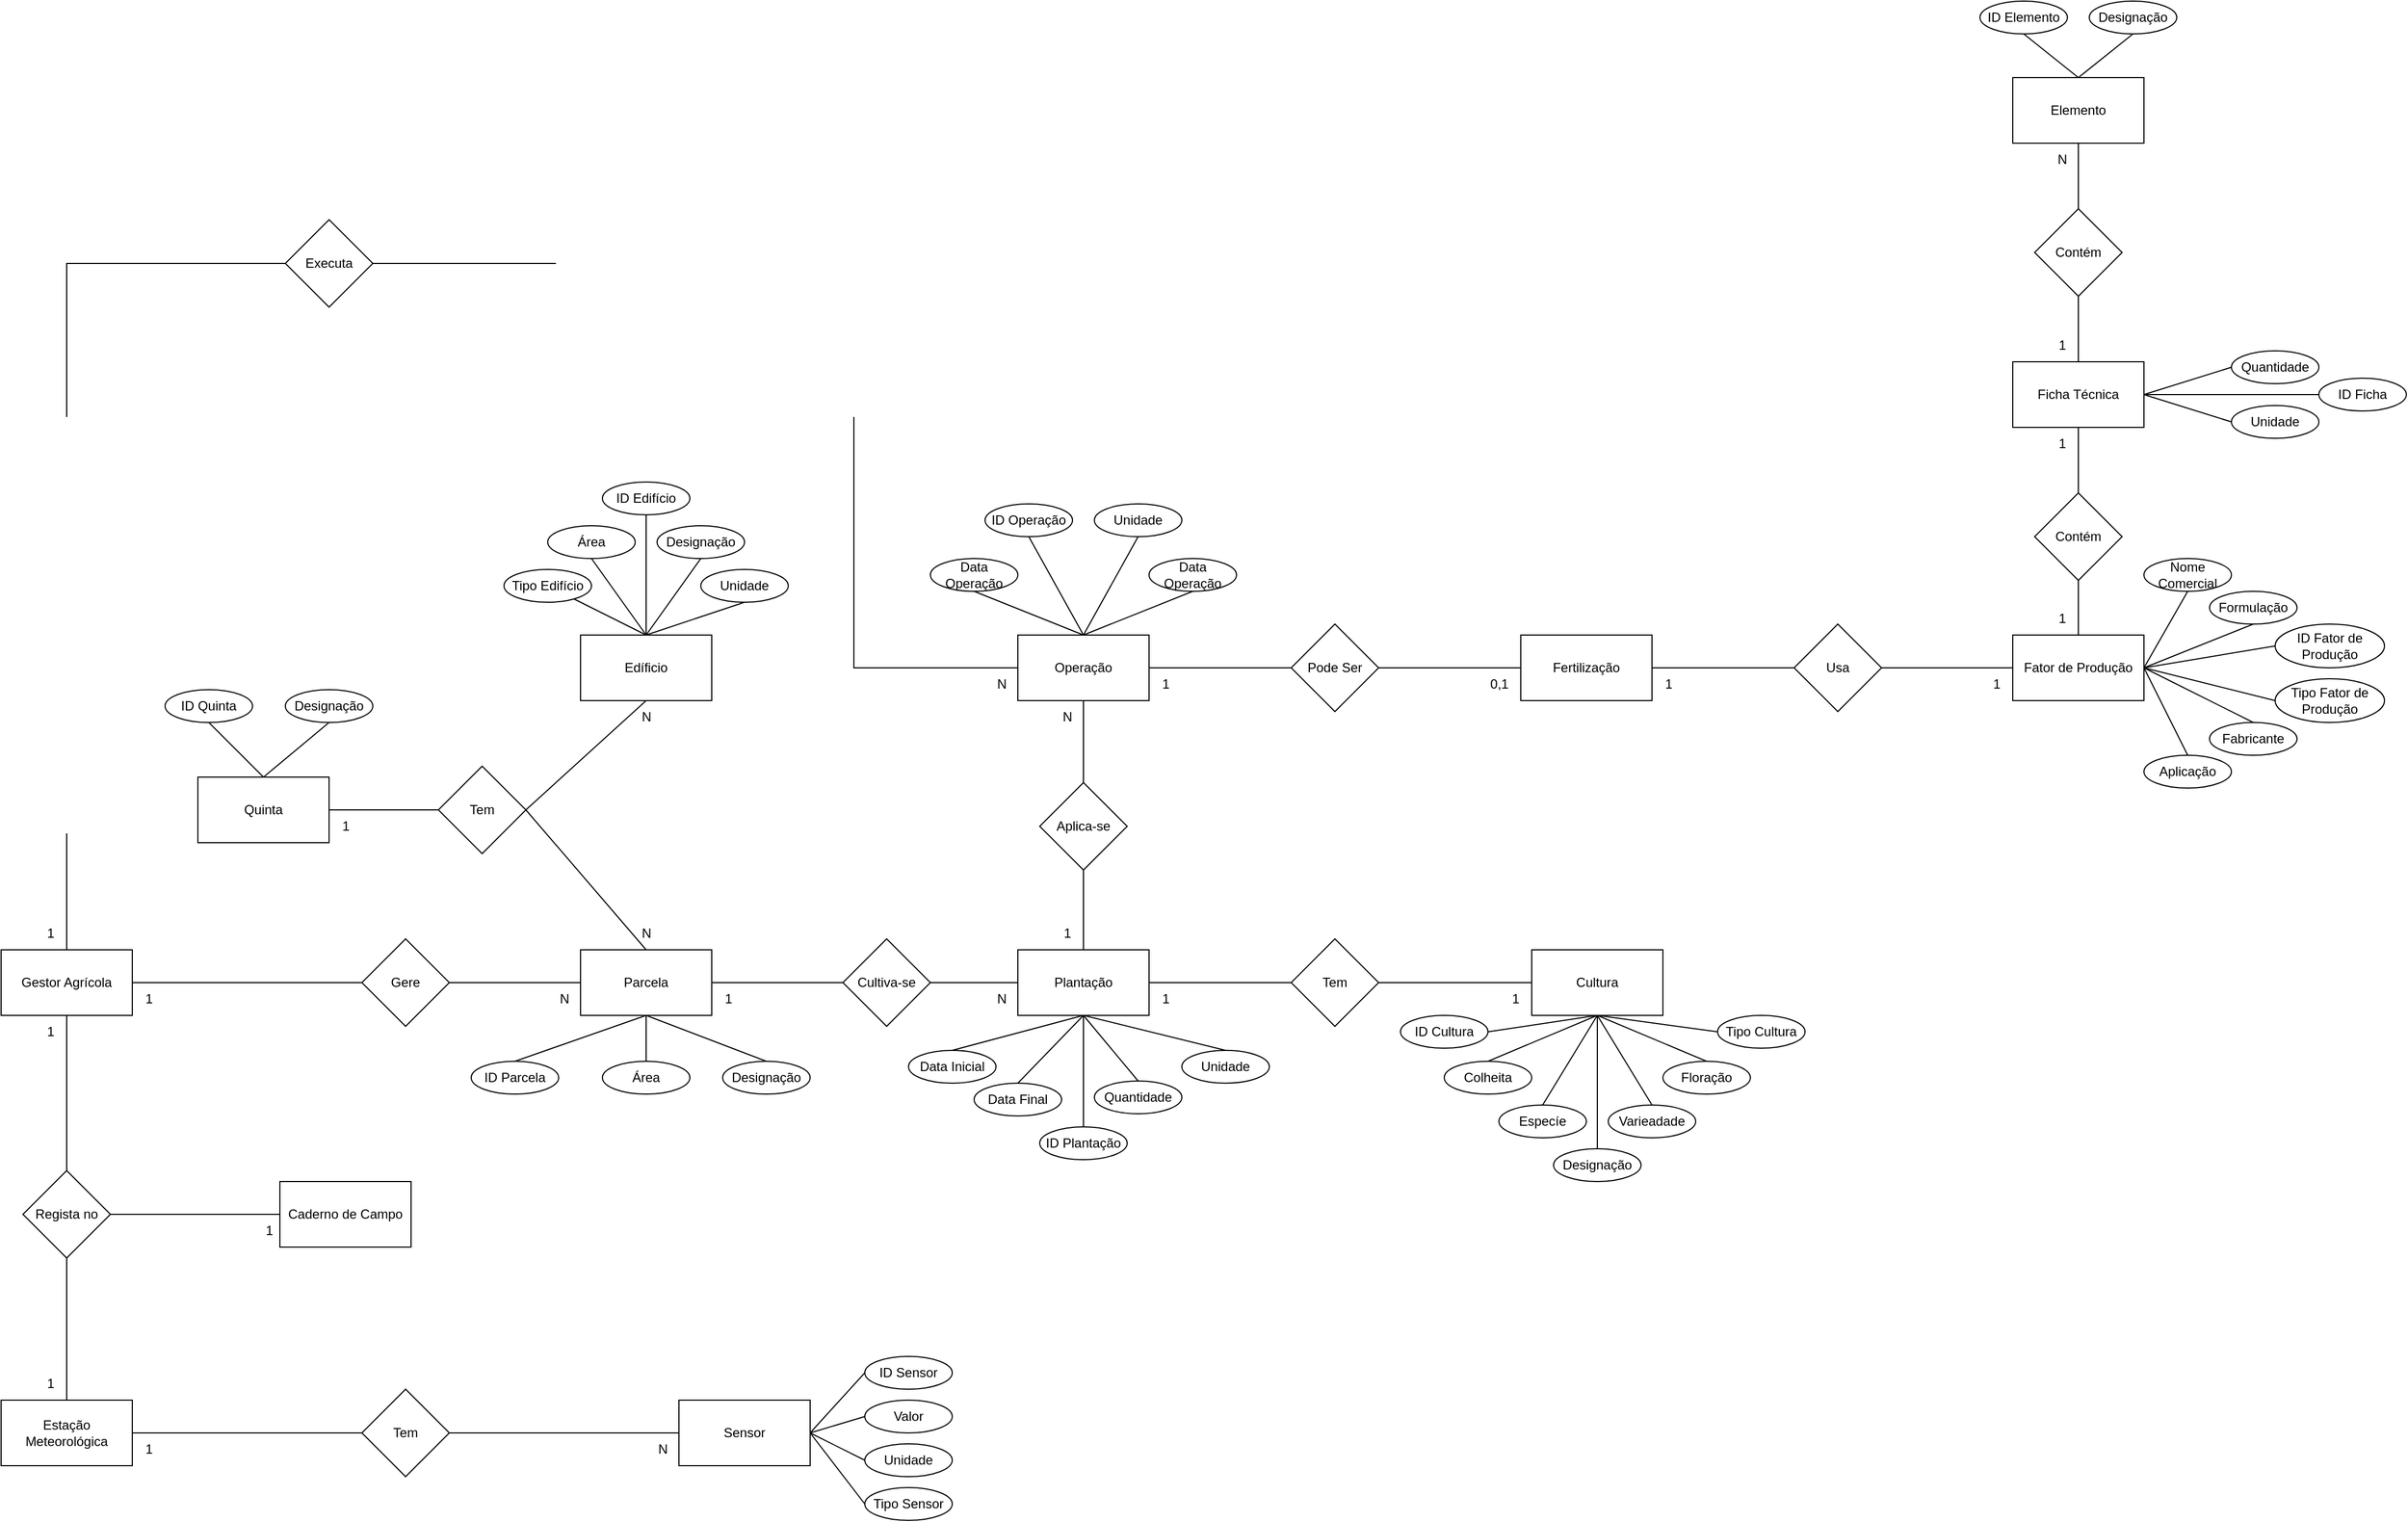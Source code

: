 <mxfile version="22.0.3" type="device">
  <diagram id="C5RBs43oDa-KdzZeNtuy" name="Page-1">
    <mxGraphModel dx="1769" dy="2005" grid="1" gridSize="10" guides="1" tooltips="1" connect="1" arrows="1" fold="1" page="1" pageScale="1" pageWidth="827" pageHeight="1169" math="0" shadow="0">
      <root>
        <mxCell id="WIyWlLk6GJQsqaUBKTNV-0" />
        <mxCell id="WIyWlLk6GJQsqaUBKTNV-1" parent="WIyWlLk6GJQsqaUBKTNV-0" />
        <mxCell id="etLwFJgJZtQVE6GD_fiM-0" value="Gestor Agrícola" style="rounded=0;whiteSpace=wrap;html=1;" vertex="1" parent="WIyWlLk6GJQsqaUBKTNV-1">
          <mxGeometry x="100" y="308" width="120" height="60" as="geometry" />
        </mxCell>
        <mxCell id="etLwFJgJZtQVE6GD_fiM-2" value="Edíficio" style="rounded=0;whiteSpace=wrap;html=1;" vertex="1" parent="WIyWlLk6GJQsqaUBKTNV-1">
          <mxGeometry x="630" y="20" width="120" height="60" as="geometry" />
        </mxCell>
        <mxCell id="etLwFJgJZtQVE6GD_fiM-3" value="Parcela" style="rounded=0;whiteSpace=wrap;html=1;" vertex="1" parent="WIyWlLk6GJQsqaUBKTNV-1">
          <mxGeometry x="630" y="308" width="120" height="60" as="geometry" />
        </mxCell>
        <mxCell id="etLwFJgJZtQVE6GD_fiM-6" value="" style="endArrow=none;html=1;rounded=0;entryX=0;entryY=0.5;entryDx=0;entryDy=0;exitX=1;exitY=0.5;exitDx=0;exitDy=0;" edge="1" parent="WIyWlLk6GJQsqaUBKTNV-1" source="etLwFJgJZtQVE6GD_fiM-0" target="etLwFJgJZtQVE6GD_fiM-11">
          <mxGeometry width="50" height="50" relative="1" as="geometry">
            <mxPoint x="280" y="390" as="sourcePoint" />
            <mxPoint x="480" y="300" as="targetPoint" />
          </mxGeometry>
        </mxCell>
        <mxCell id="etLwFJgJZtQVE6GD_fiM-11" value="Gere" style="rhombus;whiteSpace=wrap;html=1;" vertex="1" parent="WIyWlLk6GJQsqaUBKTNV-1">
          <mxGeometry x="430" y="298" width="80" height="80" as="geometry" />
        </mxCell>
        <mxCell id="etLwFJgJZtQVE6GD_fiM-12" value="" style="endArrow=none;html=1;rounded=0;exitX=1;exitY=0.5;exitDx=0;exitDy=0;entryX=0;entryY=0.5;entryDx=0;entryDy=0;" edge="1" parent="WIyWlLk6GJQsqaUBKTNV-1" source="etLwFJgJZtQVE6GD_fiM-11" target="etLwFJgJZtQVE6GD_fiM-3">
          <mxGeometry width="50" height="50" relative="1" as="geometry">
            <mxPoint x="430" y="350" as="sourcePoint" />
            <mxPoint x="430" y="460" as="targetPoint" />
          </mxGeometry>
        </mxCell>
        <mxCell id="etLwFJgJZtQVE6GD_fiM-16" value="Quinta" style="whiteSpace=wrap;html=1;" vertex="1" parent="WIyWlLk6GJQsqaUBKTNV-1">
          <mxGeometry x="280" y="150" width="120" height="60" as="geometry" />
        </mxCell>
        <mxCell id="etLwFJgJZtQVE6GD_fiM-17" value="Tem" style="rhombus;whiteSpace=wrap;html=1;" vertex="1" parent="WIyWlLk6GJQsqaUBKTNV-1">
          <mxGeometry x="500" y="140" width="80" height="80" as="geometry" />
        </mxCell>
        <mxCell id="etLwFJgJZtQVE6GD_fiM-20" value="" style="endArrow=none;html=1;rounded=0;exitX=1;exitY=0.5;exitDx=0;exitDy=0;entryX=0;entryY=0.5;entryDx=0;entryDy=0;" edge="1" parent="WIyWlLk6GJQsqaUBKTNV-1" source="etLwFJgJZtQVE6GD_fiM-16" target="etLwFJgJZtQVE6GD_fiM-17">
          <mxGeometry width="50" height="50" relative="1" as="geometry">
            <mxPoint x="390" y="290" as="sourcePoint" />
            <mxPoint x="440" y="240" as="targetPoint" />
          </mxGeometry>
        </mxCell>
        <mxCell id="etLwFJgJZtQVE6GD_fiM-21" value="" style="endArrow=none;html=1;rounded=0;entryX=0.5;entryY=1;entryDx=0;entryDy=0;exitX=1;exitY=0.5;exitDx=0;exitDy=0;" edge="1" parent="WIyWlLk6GJQsqaUBKTNV-1" source="etLwFJgJZtQVE6GD_fiM-17" target="etLwFJgJZtQVE6GD_fiM-2">
          <mxGeometry width="50" height="50" relative="1" as="geometry">
            <mxPoint x="500" y="170" as="sourcePoint" />
            <mxPoint x="440" y="240" as="targetPoint" />
          </mxGeometry>
        </mxCell>
        <mxCell id="etLwFJgJZtQVE6GD_fiM-22" value="" style="endArrow=none;html=1;rounded=0;exitX=0.5;exitY=0;exitDx=0;exitDy=0;entryX=1;entryY=0.5;entryDx=0;entryDy=0;" edge="1" parent="WIyWlLk6GJQsqaUBKTNV-1" source="etLwFJgJZtQVE6GD_fiM-3" target="etLwFJgJZtQVE6GD_fiM-17">
          <mxGeometry width="50" height="50" relative="1" as="geometry">
            <mxPoint x="650" y="248" as="sourcePoint" />
            <mxPoint x="440" y="240" as="targetPoint" />
          </mxGeometry>
        </mxCell>
        <mxCell id="etLwFJgJZtQVE6GD_fiM-23" value="1" style="text;html=1;align=center;verticalAlign=middle;resizable=0;points=[];autosize=1;strokeColor=none;fillColor=none;" vertex="1" parent="WIyWlLk6GJQsqaUBKTNV-1">
          <mxGeometry x="400" y="180" width="30" height="30" as="geometry" />
        </mxCell>
        <mxCell id="etLwFJgJZtQVE6GD_fiM-24" value="1" style="text;html=1;align=center;verticalAlign=middle;resizable=0;points=[];autosize=1;strokeColor=none;fillColor=none;" vertex="1" parent="WIyWlLk6GJQsqaUBKTNV-1">
          <mxGeometry x="220" y="338" width="30" height="30" as="geometry" />
        </mxCell>
        <mxCell id="etLwFJgJZtQVE6GD_fiM-25" value="N" style="text;html=1;align=center;verticalAlign=middle;resizable=0;points=[];autosize=1;strokeColor=none;fillColor=none;" vertex="1" parent="WIyWlLk6GJQsqaUBKTNV-1">
          <mxGeometry x="600" y="338" width="30" height="30" as="geometry" />
        </mxCell>
        <mxCell id="etLwFJgJZtQVE6GD_fiM-26" value="N" style="text;html=1;align=center;verticalAlign=middle;resizable=0;points=[];autosize=1;strokeColor=none;fillColor=none;" vertex="1" parent="WIyWlLk6GJQsqaUBKTNV-1">
          <mxGeometry x="675" y="80" width="30" height="30" as="geometry" />
        </mxCell>
        <mxCell id="etLwFJgJZtQVE6GD_fiM-27" value="N" style="text;html=1;align=center;verticalAlign=middle;resizable=0;points=[];autosize=1;strokeColor=none;fillColor=none;" vertex="1" parent="WIyWlLk6GJQsqaUBKTNV-1">
          <mxGeometry x="675" y="278" width="30" height="30" as="geometry" />
        </mxCell>
        <mxCell id="etLwFJgJZtQVE6GD_fiM-29" value="Tipo Edifício" style="ellipse;whiteSpace=wrap;html=1;" vertex="1" parent="WIyWlLk6GJQsqaUBKTNV-1">
          <mxGeometry x="560" y="-40" width="80" height="30" as="geometry" />
        </mxCell>
        <mxCell id="etLwFJgJZtQVE6GD_fiM-30" value="Área" style="ellipse;whiteSpace=wrap;html=1;" vertex="1" parent="WIyWlLk6GJQsqaUBKTNV-1">
          <mxGeometry x="600" y="-80" width="80" height="30" as="geometry" />
        </mxCell>
        <mxCell id="etLwFJgJZtQVE6GD_fiM-31" value="Unidade" style="ellipse;whiteSpace=wrap;html=1;" vertex="1" parent="WIyWlLk6GJQsqaUBKTNV-1">
          <mxGeometry x="740" y="-40" width="80" height="30" as="geometry" />
        </mxCell>
        <mxCell id="etLwFJgJZtQVE6GD_fiM-32" value="" style="endArrow=none;html=1;rounded=0;exitX=0.5;exitY=0;exitDx=0;exitDy=0;" edge="1" parent="WIyWlLk6GJQsqaUBKTNV-1" source="etLwFJgJZtQVE6GD_fiM-2" target="etLwFJgJZtQVE6GD_fiM-29">
          <mxGeometry width="50" height="50" relative="1" as="geometry">
            <mxPoint x="420" y="60" as="sourcePoint" />
            <mxPoint x="470" y="10" as="targetPoint" />
          </mxGeometry>
        </mxCell>
        <mxCell id="etLwFJgJZtQVE6GD_fiM-33" value="" style="endArrow=none;html=1;rounded=0;entryX=0.5;entryY=1;entryDx=0;entryDy=0;exitX=0.5;exitY=0;exitDx=0;exitDy=0;" edge="1" parent="WIyWlLk6GJQsqaUBKTNV-1" source="etLwFJgJZtQVE6GD_fiM-2" target="etLwFJgJZtQVE6GD_fiM-30">
          <mxGeometry width="50" height="50" relative="1" as="geometry">
            <mxPoint x="420" y="60" as="sourcePoint" />
            <mxPoint x="470" y="10" as="targetPoint" />
          </mxGeometry>
        </mxCell>
        <mxCell id="etLwFJgJZtQVE6GD_fiM-34" value="" style="endArrow=none;html=1;rounded=0;entryX=0.5;entryY=1;entryDx=0;entryDy=0;exitX=0.5;exitY=0;exitDx=0;exitDy=0;" edge="1" parent="WIyWlLk6GJQsqaUBKTNV-1" source="etLwFJgJZtQVE6GD_fiM-2" target="etLwFJgJZtQVE6GD_fiM-31">
          <mxGeometry width="50" height="50" relative="1" as="geometry">
            <mxPoint x="420" y="60" as="sourcePoint" />
            <mxPoint x="470" y="10" as="targetPoint" />
          </mxGeometry>
        </mxCell>
        <mxCell id="etLwFJgJZtQVE6GD_fiM-35" value="Área" style="ellipse;whiteSpace=wrap;html=1;" vertex="1" parent="WIyWlLk6GJQsqaUBKTNV-1">
          <mxGeometry x="650" y="410" width="80" height="30" as="geometry" />
        </mxCell>
        <mxCell id="etLwFJgJZtQVE6GD_fiM-37" value="" style="endArrow=none;html=1;rounded=0;entryX=0.5;entryY=0;entryDx=0;entryDy=0;exitX=0.5;exitY=1;exitDx=0;exitDy=0;" edge="1" parent="WIyWlLk6GJQsqaUBKTNV-1" target="etLwFJgJZtQVE6GD_fiM-35" source="etLwFJgJZtQVE6GD_fiM-3">
          <mxGeometry width="50" height="50" relative="1" as="geometry">
            <mxPoint x="485" y="560" as="sourcePoint" />
            <mxPoint x="425" y="650" as="targetPoint" />
          </mxGeometry>
        </mxCell>
        <mxCell id="etLwFJgJZtQVE6GD_fiM-39" value="Plantação" style="whiteSpace=wrap;html=1;" vertex="1" parent="WIyWlLk6GJQsqaUBKTNV-1">
          <mxGeometry x="1030" y="308" width="120" height="60" as="geometry" />
        </mxCell>
        <mxCell id="etLwFJgJZtQVE6GD_fiM-40" style="edgeStyle=orthogonalEdgeStyle;rounded=0;orthogonalLoop=1;jettySize=auto;html=1;exitX=0.5;exitY=1;exitDx=0;exitDy=0;" edge="1" parent="WIyWlLk6GJQsqaUBKTNV-1" source="etLwFJgJZtQVE6GD_fiM-35" target="etLwFJgJZtQVE6GD_fiM-35">
          <mxGeometry relative="1" as="geometry" />
        </mxCell>
        <mxCell id="etLwFJgJZtQVE6GD_fiM-42" value="ID Parcela" style="ellipse;whiteSpace=wrap;html=1;" vertex="1" parent="WIyWlLk6GJQsqaUBKTNV-1">
          <mxGeometry x="530" y="410" width="80" height="30" as="geometry" />
        </mxCell>
        <mxCell id="etLwFJgJZtQVE6GD_fiM-43" value="Designação" style="ellipse;whiteSpace=wrap;html=1;" vertex="1" parent="WIyWlLk6GJQsqaUBKTNV-1">
          <mxGeometry x="760" y="410" width="80" height="30" as="geometry" />
        </mxCell>
        <mxCell id="etLwFJgJZtQVE6GD_fiM-46" value="" style="endArrow=none;html=1;rounded=0;exitX=0.5;exitY=1;exitDx=0;exitDy=0;" edge="1" parent="WIyWlLk6GJQsqaUBKTNV-1" source="etLwFJgJZtQVE6GD_fiM-3">
          <mxGeometry width="50" height="50" relative="1" as="geometry">
            <mxPoint x="750" y="298" as="sourcePoint" />
            <mxPoint x="570" y="410" as="targetPoint" />
          </mxGeometry>
        </mxCell>
        <mxCell id="etLwFJgJZtQVE6GD_fiM-47" value="" style="endArrow=none;html=1;rounded=0;exitX=0.5;exitY=1;exitDx=0;exitDy=0;entryX=0.5;entryY=0;entryDx=0;entryDy=0;" edge="1" parent="WIyWlLk6GJQsqaUBKTNV-1" source="etLwFJgJZtQVE6GD_fiM-3" target="etLwFJgJZtQVE6GD_fiM-43">
          <mxGeometry width="50" height="50" relative="1" as="geometry">
            <mxPoint x="530" y="330" as="sourcePoint" />
            <mxPoint x="580" y="280" as="targetPoint" />
          </mxGeometry>
        </mxCell>
        <mxCell id="etLwFJgJZtQVE6GD_fiM-50" value="Cultiva-se" style="rhombus;whiteSpace=wrap;html=1;" vertex="1" parent="WIyWlLk6GJQsqaUBKTNV-1">
          <mxGeometry x="870" y="298" width="80" height="80" as="geometry" />
        </mxCell>
        <mxCell id="etLwFJgJZtQVE6GD_fiM-51" value="" style="endArrow=none;html=1;rounded=0;exitX=0;exitY=0.5;exitDx=0;exitDy=0;entryX=1;entryY=0.5;entryDx=0;entryDy=0;" edge="1" parent="WIyWlLk6GJQsqaUBKTNV-1" source="etLwFJgJZtQVE6GD_fiM-50" target="etLwFJgJZtQVE6GD_fiM-3">
          <mxGeometry width="50" height="50" relative="1" as="geometry">
            <mxPoint x="530" y="330" as="sourcePoint" />
            <mxPoint x="580" y="280" as="targetPoint" />
          </mxGeometry>
        </mxCell>
        <mxCell id="etLwFJgJZtQVE6GD_fiM-52" value="" style="endArrow=none;html=1;rounded=0;entryX=1;entryY=0.5;entryDx=0;entryDy=0;" edge="1" parent="WIyWlLk6GJQsqaUBKTNV-1" source="etLwFJgJZtQVE6GD_fiM-39" target="etLwFJgJZtQVE6GD_fiM-50">
          <mxGeometry width="50" height="50" relative="1" as="geometry">
            <mxPoint x="530" y="330" as="sourcePoint" />
            <mxPoint x="580" y="280" as="targetPoint" />
          </mxGeometry>
        </mxCell>
        <mxCell id="etLwFJgJZtQVE6GD_fiM-53" value="Designação" style="ellipse;whiteSpace=wrap;html=1;" vertex="1" parent="WIyWlLk6GJQsqaUBKTNV-1">
          <mxGeometry x="700" y="-80" width="80" height="30" as="geometry" />
        </mxCell>
        <mxCell id="etLwFJgJZtQVE6GD_fiM-55" value="" style="endArrow=none;html=1;rounded=0;entryX=0.5;entryY=1;entryDx=0;entryDy=0;exitX=0.5;exitY=0;exitDx=0;exitDy=0;" edge="1" parent="WIyWlLk6GJQsqaUBKTNV-1" source="etLwFJgJZtQVE6GD_fiM-2" target="etLwFJgJZtQVE6GD_fiM-53">
          <mxGeometry width="50" height="50" relative="1" as="geometry">
            <mxPoint x="520" y="240" as="sourcePoint" />
            <mxPoint x="570" y="190" as="targetPoint" />
          </mxGeometry>
        </mxCell>
        <mxCell id="etLwFJgJZtQVE6GD_fiM-56" value="Cultura" style="whiteSpace=wrap;html=1;" vertex="1" parent="WIyWlLk6GJQsqaUBKTNV-1">
          <mxGeometry x="1500" y="308" width="120" height="60" as="geometry" />
        </mxCell>
        <mxCell id="etLwFJgJZtQVE6GD_fiM-57" value="Tem" style="rhombus;whiteSpace=wrap;html=1;" vertex="1" parent="WIyWlLk6GJQsqaUBKTNV-1">
          <mxGeometry x="1280" y="298" width="80" height="80" as="geometry" />
        </mxCell>
        <mxCell id="etLwFJgJZtQVE6GD_fiM-58" value="" style="endArrow=none;html=1;rounded=0;entryX=1;entryY=0.5;entryDx=0;entryDy=0;" edge="1" parent="WIyWlLk6GJQsqaUBKTNV-1" source="etLwFJgJZtQVE6GD_fiM-57" target="etLwFJgJZtQVE6GD_fiM-39">
          <mxGeometry width="50" height="50" relative="1" as="geometry">
            <mxPoint x="530" y="730" as="sourcePoint" />
            <mxPoint x="580" y="680" as="targetPoint" />
          </mxGeometry>
        </mxCell>
        <mxCell id="etLwFJgJZtQVE6GD_fiM-59" value="" style="endArrow=none;html=1;rounded=0;exitX=1;exitY=0.5;exitDx=0;exitDy=0;entryX=0;entryY=0.5;entryDx=0;entryDy=0;" edge="1" parent="WIyWlLk6GJQsqaUBKTNV-1" source="etLwFJgJZtQVE6GD_fiM-57" target="etLwFJgJZtQVE6GD_fiM-56">
          <mxGeometry width="50" height="50" relative="1" as="geometry">
            <mxPoint x="1440" y="338" as="sourcePoint" />
            <mxPoint x="660" y="680" as="targetPoint" />
          </mxGeometry>
        </mxCell>
        <mxCell id="etLwFJgJZtQVE6GD_fiM-60" value="1" style="text;html=1;align=center;verticalAlign=middle;resizable=0;points=[];autosize=1;strokeColor=none;fillColor=none;" vertex="1" parent="WIyWlLk6GJQsqaUBKTNV-1">
          <mxGeometry x="750" y="338" width="30" height="30" as="geometry" />
        </mxCell>
        <mxCell id="etLwFJgJZtQVE6GD_fiM-61" value="N" style="text;html=1;align=center;verticalAlign=middle;resizable=0;points=[];autosize=1;strokeColor=none;fillColor=none;" vertex="1" parent="WIyWlLk6GJQsqaUBKTNV-1">
          <mxGeometry x="1000" y="338" width="30" height="30" as="geometry" />
        </mxCell>
        <mxCell id="etLwFJgJZtQVE6GD_fiM-63" value="1" style="text;html=1;align=center;verticalAlign=middle;resizable=0;points=[];autosize=1;strokeColor=none;fillColor=none;" vertex="1" parent="WIyWlLk6GJQsqaUBKTNV-1">
          <mxGeometry x="1470" y="338" width="30" height="30" as="geometry" />
        </mxCell>
        <mxCell id="etLwFJgJZtQVE6GD_fiM-65" value="1" style="text;html=1;align=center;verticalAlign=middle;resizable=0;points=[];autosize=1;strokeColor=none;fillColor=none;" vertex="1" parent="WIyWlLk6GJQsqaUBKTNV-1">
          <mxGeometry x="1150" y="338" width="30" height="30" as="geometry" />
        </mxCell>
        <mxCell id="etLwFJgJZtQVE6GD_fiM-67" value="ID Cultura" style="ellipse;whiteSpace=wrap;html=1;" vertex="1" parent="WIyWlLk6GJQsqaUBKTNV-1">
          <mxGeometry x="1380" y="368" width="80" height="30" as="geometry" />
        </mxCell>
        <mxCell id="etLwFJgJZtQVE6GD_fiM-68" value="Designação" style="ellipse;whiteSpace=wrap;html=1;" vertex="1" parent="WIyWlLk6GJQsqaUBKTNV-1">
          <mxGeometry x="1520" y="490" width="80" height="30" as="geometry" />
        </mxCell>
        <mxCell id="etLwFJgJZtQVE6GD_fiM-69" value="Tipo Cultura" style="ellipse;whiteSpace=wrap;html=1;" vertex="1" parent="WIyWlLk6GJQsqaUBKTNV-1">
          <mxGeometry x="1670" y="368" width="80" height="30" as="geometry" />
        </mxCell>
        <mxCell id="etLwFJgJZtQVE6GD_fiM-70" value="ID Edifício" style="ellipse;whiteSpace=wrap;html=1;" vertex="1" parent="WIyWlLk6GJQsqaUBKTNV-1">
          <mxGeometry x="650" y="-120" width="80" height="30" as="geometry" />
        </mxCell>
        <mxCell id="etLwFJgJZtQVE6GD_fiM-71" value="" style="endArrow=none;html=1;rounded=0;entryX=0.5;entryY=1;entryDx=0;entryDy=0;exitX=0.5;exitY=0;exitDx=0;exitDy=0;" edge="1" parent="WIyWlLk6GJQsqaUBKTNV-1" source="etLwFJgJZtQVE6GD_fiM-2" target="etLwFJgJZtQVE6GD_fiM-70">
          <mxGeometry width="50" height="50" relative="1" as="geometry">
            <mxPoint x="450" y="180" as="sourcePoint" />
            <mxPoint x="500" y="130" as="targetPoint" />
          </mxGeometry>
        </mxCell>
        <mxCell id="etLwFJgJZtQVE6GD_fiM-72" value="" style="endArrow=none;html=1;rounded=0;exitX=1;exitY=0.5;exitDx=0;exitDy=0;entryX=0.5;entryY=1;entryDx=0;entryDy=0;" edge="1" parent="WIyWlLk6GJQsqaUBKTNV-1" source="etLwFJgJZtQVE6GD_fiM-67" target="etLwFJgJZtQVE6GD_fiM-56">
          <mxGeometry width="50" height="50" relative="1" as="geometry">
            <mxPoint x="1480" y="338" as="sourcePoint" />
            <mxPoint x="1530" y="288" as="targetPoint" />
          </mxGeometry>
        </mxCell>
        <mxCell id="etLwFJgJZtQVE6GD_fiM-73" value="" style="endArrow=none;html=1;rounded=0;entryX=0.5;entryY=0;entryDx=0;entryDy=0;exitX=0.5;exitY=1;exitDx=0;exitDy=0;" edge="1" parent="WIyWlLk6GJQsqaUBKTNV-1" source="etLwFJgJZtQVE6GD_fiM-56" target="etLwFJgJZtQVE6GD_fiM-68">
          <mxGeometry width="50" height="50" relative="1" as="geometry">
            <mxPoint x="1480" y="338" as="sourcePoint" />
            <mxPoint x="1530" y="288" as="targetPoint" />
          </mxGeometry>
        </mxCell>
        <mxCell id="etLwFJgJZtQVE6GD_fiM-74" value="" style="endArrow=none;html=1;rounded=0;entryX=0;entryY=0.5;entryDx=0;entryDy=0;exitX=0.5;exitY=1;exitDx=0;exitDy=0;" edge="1" parent="WIyWlLk6GJQsqaUBKTNV-1" source="etLwFJgJZtQVE6GD_fiM-56" target="etLwFJgJZtQVE6GD_fiM-69">
          <mxGeometry width="50" height="50" relative="1" as="geometry">
            <mxPoint x="1480" y="338" as="sourcePoint" />
            <mxPoint x="1530" y="288" as="targetPoint" />
          </mxGeometry>
        </mxCell>
        <mxCell id="etLwFJgJZtQVE6GD_fiM-75" value="Data Inicial" style="ellipse;whiteSpace=wrap;html=1;" vertex="1" parent="WIyWlLk6GJQsqaUBKTNV-1">
          <mxGeometry x="930" y="400" width="80" height="30" as="geometry" />
        </mxCell>
        <mxCell id="etLwFJgJZtQVE6GD_fiM-76" value="Quantidade" style="ellipse;whiteSpace=wrap;html=1;" vertex="1" parent="WIyWlLk6GJQsqaUBKTNV-1">
          <mxGeometry x="1100" y="428" width="80" height="30" as="geometry" />
        </mxCell>
        <mxCell id="etLwFJgJZtQVE6GD_fiM-77" value="Data Final" style="ellipse;whiteSpace=wrap;html=1;" vertex="1" parent="WIyWlLk6GJQsqaUBKTNV-1">
          <mxGeometry x="990" y="430" width="80" height="30" as="geometry" />
        </mxCell>
        <mxCell id="etLwFJgJZtQVE6GD_fiM-78" value="Unidade" style="ellipse;whiteSpace=wrap;html=1;" vertex="1" parent="WIyWlLk6GJQsqaUBKTNV-1">
          <mxGeometry x="1180" y="400" width="80" height="30" as="geometry" />
        </mxCell>
        <mxCell id="etLwFJgJZtQVE6GD_fiM-79" value="" style="endArrow=none;html=1;rounded=0;entryX=0.5;entryY=0;entryDx=0;entryDy=0;exitX=0.5;exitY=1;exitDx=0;exitDy=0;" edge="1" parent="WIyWlLk6GJQsqaUBKTNV-1" source="etLwFJgJZtQVE6GD_fiM-39" target="etLwFJgJZtQVE6GD_fiM-75">
          <mxGeometry width="50" height="50" relative="1" as="geometry">
            <mxPoint x="460" y="770" as="sourcePoint" />
            <mxPoint x="510" y="720" as="targetPoint" />
          </mxGeometry>
        </mxCell>
        <mxCell id="etLwFJgJZtQVE6GD_fiM-80" value="" style="endArrow=none;html=1;rounded=0;entryX=0.5;entryY=0;entryDx=0;entryDy=0;exitX=0.5;exitY=1;exitDx=0;exitDy=0;" edge="1" parent="WIyWlLk6GJQsqaUBKTNV-1" source="etLwFJgJZtQVE6GD_fiM-39" target="etLwFJgJZtQVE6GD_fiM-77">
          <mxGeometry width="50" height="50" relative="1" as="geometry">
            <mxPoint x="460" y="770" as="sourcePoint" />
            <mxPoint x="510" y="720" as="targetPoint" />
          </mxGeometry>
        </mxCell>
        <mxCell id="etLwFJgJZtQVE6GD_fiM-81" value="" style="endArrow=none;html=1;rounded=0;entryX=0.5;entryY=0;entryDx=0;entryDy=0;exitX=0.5;exitY=1;exitDx=0;exitDy=0;" edge="1" parent="WIyWlLk6GJQsqaUBKTNV-1" source="etLwFJgJZtQVE6GD_fiM-39" target="etLwFJgJZtQVE6GD_fiM-76">
          <mxGeometry width="50" height="50" relative="1" as="geometry">
            <mxPoint x="1150" y="370" as="sourcePoint" />
            <mxPoint x="510" y="720" as="targetPoint" />
          </mxGeometry>
        </mxCell>
        <mxCell id="etLwFJgJZtQVE6GD_fiM-82" value="" style="endArrow=none;html=1;rounded=0;exitX=0.5;exitY=0;exitDx=0;exitDy=0;entryX=0.5;entryY=1;entryDx=0;entryDy=0;" edge="1" parent="WIyWlLk6GJQsqaUBKTNV-1" source="etLwFJgJZtQVE6GD_fiM-78" target="etLwFJgJZtQVE6GD_fiM-39">
          <mxGeometry width="50" height="50" relative="1" as="geometry">
            <mxPoint x="460" y="770" as="sourcePoint" />
            <mxPoint x="510" y="720" as="targetPoint" />
          </mxGeometry>
        </mxCell>
        <mxCell id="etLwFJgJZtQVE6GD_fiM-83" value="Fator de Produção" style="whiteSpace=wrap;html=1;" vertex="1" parent="WIyWlLk6GJQsqaUBKTNV-1">
          <mxGeometry x="1940" y="20" width="120" height="60" as="geometry" />
        </mxCell>
        <mxCell id="etLwFJgJZtQVE6GD_fiM-99" value="Operação" style="rounded=0;whiteSpace=wrap;html=1;" vertex="1" parent="WIyWlLk6GJQsqaUBKTNV-1">
          <mxGeometry x="1030" y="20" width="120" height="60" as="geometry" />
        </mxCell>
        <mxCell id="etLwFJgJZtQVE6GD_fiM-101" value="ID Plantação" style="ellipse;whiteSpace=wrap;html=1;" vertex="1" parent="WIyWlLk6GJQsqaUBKTNV-1">
          <mxGeometry x="1050" y="470" width="80" height="30" as="geometry" />
        </mxCell>
        <mxCell id="etLwFJgJZtQVE6GD_fiM-102" value="" style="endArrow=none;html=1;rounded=0;entryX=0.5;entryY=1;entryDx=0;entryDy=0;exitX=0.5;exitY=0;exitDx=0;exitDy=0;" edge="1" parent="WIyWlLk6GJQsqaUBKTNV-1" source="etLwFJgJZtQVE6GD_fiM-101" target="etLwFJgJZtQVE6GD_fiM-39">
          <mxGeometry width="50" height="50" relative="1" as="geometry">
            <mxPoint x="900" y="420" as="sourcePoint" />
            <mxPoint x="950" y="370" as="targetPoint" />
          </mxGeometry>
        </mxCell>
        <mxCell id="etLwFJgJZtQVE6GD_fiM-103" value="Aplica-se" style="rhombus;whiteSpace=wrap;html=1;" vertex="1" parent="WIyWlLk6GJQsqaUBKTNV-1">
          <mxGeometry x="1050" y="155" width="80" height="80" as="geometry" />
        </mxCell>
        <mxCell id="etLwFJgJZtQVE6GD_fiM-105" value="" style="endArrow=none;html=1;rounded=0;exitX=0.5;exitY=0;exitDx=0;exitDy=0;entryX=0.5;entryY=1;entryDx=0;entryDy=0;" edge="1" parent="WIyWlLk6GJQsqaUBKTNV-1" source="etLwFJgJZtQVE6GD_fiM-39" target="etLwFJgJZtQVE6GD_fiM-103">
          <mxGeometry width="50" height="50" relative="1" as="geometry">
            <mxPoint x="1150" y="220" as="sourcePoint" />
            <mxPoint x="1200" y="170" as="targetPoint" />
          </mxGeometry>
        </mxCell>
        <mxCell id="etLwFJgJZtQVE6GD_fiM-106" value="" style="endArrow=none;html=1;rounded=0;entryX=0.5;entryY=1;entryDx=0;entryDy=0;exitX=0.5;exitY=0;exitDx=0;exitDy=0;" edge="1" parent="WIyWlLk6GJQsqaUBKTNV-1" source="etLwFJgJZtQVE6GD_fiM-103" target="etLwFJgJZtQVE6GD_fiM-99">
          <mxGeometry width="50" height="50" relative="1" as="geometry">
            <mxPoint x="1150" y="220" as="sourcePoint" />
            <mxPoint x="1200" y="170" as="targetPoint" />
          </mxGeometry>
        </mxCell>
        <mxCell id="etLwFJgJZtQVE6GD_fiM-107" value="Pode Ser" style="rhombus;whiteSpace=wrap;html=1;" vertex="1" parent="WIyWlLk6GJQsqaUBKTNV-1">
          <mxGeometry x="1280" y="10" width="80" height="80" as="geometry" />
        </mxCell>
        <mxCell id="etLwFJgJZtQVE6GD_fiM-108" value="Fertilização" style="whiteSpace=wrap;html=1;" vertex="1" parent="WIyWlLk6GJQsqaUBKTNV-1">
          <mxGeometry x="1490" y="20" width="120" height="60" as="geometry" />
        </mxCell>
        <mxCell id="etLwFJgJZtQVE6GD_fiM-109" value="" style="endArrow=none;html=1;rounded=0;exitX=1;exitY=0.5;exitDx=0;exitDy=0;entryX=0;entryY=0.5;entryDx=0;entryDy=0;" edge="1" parent="WIyWlLk6GJQsqaUBKTNV-1" source="etLwFJgJZtQVE6GD_fiM-99" target="etLwFJgJZtQVE6GD_fiM-107">
          <mxGeometry width="50" height="50" relative="1" as="geometry">
            <mxPoint x="1260" y="220" as="sourcePoint" />
            <mxPoint x="1310" y="170" as="targetPoint" />
          </mxGeometry>
        </mxCell>
        <mxCell id="etLwFJgJZtQVE6GD_fiM-110" value="" style="endArrow=none;html=1;rounded=0;entryX=0;entryY=0.5;entryDx=0;entryDy=0;exitX=1;exitY=0.5;exitDx=0;exitDy=0;" edge="1" parent="WIyWlLk6GJQsqaUBKTNV-1" source="etLwFJgJZtQVE6GD_fiM-107" target="etLwFJgJZtQVE6GD_fiM-108">
          <mxGeometry width="50" height="50" relative="1" as="geometry">
            <mxPoint x="1270" y="220" as="sourcePoint" />
            <mxPoint x="1320" y="170" as="targetPoint" />
          </mxGeometry>
        </mxCell>
        <mxCell id="etLwFJgJZtQVE6GD_fiM-111" value="1" style="text;html=1;align=center;verticalAlign=middle;resizable=0;points=[];autosize=1;strokeColor=none;fillColor=none;" vertex="1" parent="WIyWlLk6GJQsqaUBKTNV-1">
          <mxGeometry x="1060" y="278" width="30" height="30" as="geometry" />
        </mxCell>
        <mxCell id="etLwFJgJZtQVE6GD_fiM-112" value="N" style="text;html=1;align=center;verticalAlign=middle;resizable=0;points=[];autosize=1;strokeColor=none;fillColor=none;" vertex="1" parent="WIyWlLk6GJQsqaUBKTNV-1">
          <mxGeometry x="1060" y="80" width="30" height="30" as="geometry" />
        </mxCell>
        <mxCell id="etLwFJgJZtQVE6GD_fiM-114" value="1" style="text;html=1;align=center;verticalAlign=middle;resizable=0;points=[];autosize=1;strokeColor=none;fillColor=none;" vertex="1" parent="WIyWlLk6GJQsqaUBKTNV-1">
          <mxGeometry x="1150" y="50" width="30" height="30" as="geometry" />
        </mxCell>
        <mxCell id="etLwFJgJZtQVE6GD_fiM-115" value="0,1" style="text;html=1;align=center;verticalAlign=middle;resizable=0;points=[];autosize=1;strokeColor=none;fillColor=none;" vertex="1" parent="WIyWlLk6GJQsqaUBKTNV-1">
          <mxGeometry x="1450" y="50" width="40" height="30" as="geometry" />
        </mxCell>
        <mxCell id="etLwFJgJZtQVE6GD_fiM-116" value="Usa" style="rhombus;whiteSpace=wrap;html=1;" vertex="1" parent="WIyWlLk6GJQsqaUBKTNV-1">
          <mxGeometry x="1740" y="10" width="80" height="80" as="geometry" />
        </mxCell>
        <mxCell id="etLwFJgJZtQVE6GD_fiM-117" value="" style="endArrow=none;html=1;rounded=0;exitX=1;exitY=0.5;exitDx=0;exitDy=0;entryX=0;entryY=0.5;entryDx=0;entryDy=0;" edge="1" parent="WIyWlLk6GJQsqaUBKTNV-1" source="etLwFJgJZtQVE6GD_fiM-108" target="etLwFJgJZtQVE6GD_fiM-116">
          <mxGeometry width="50" height="50" relative="1" as="geometry">
            <mxPoint x="1690" y="220" as="sourcePoint" />
            <mxPoint x="1740" y="170" as="targetPoint" />
          </mxGeometry>
        </mxCell>
        <mxCell id="etLwFJgJZtQVE6GD_fiM-118" value="" style="endArrow=none;html=1;rounded=0;entryX=0;entryY=0.5;entryDx=0;entryDy=0;exitX=1;exitY=0.5;exitDx=0;exitDy=0;" edge="1" parent="WIyWlLk6GJQsqaUBKTNV-1" source="etLwFJgJZtQVE6GD_fiM-116" target="etLwFJgJZtQVE6GD_fiM-83">
          <mxGeometry width="50" height="50" relative="1" as="geometry">
            <mxPoint x="1690" y="220" as="sourcePoint" />
            <mxPoint x="1740" y="170" as="targetPoint" />
          </mxGeometry>
        </mxCell>
        <mxCell id="etLwFJgJZtQVE6GD_fiM-119" value="1" style="text;html=1;align=center;verticalAlign=middle;resizable=0;points=[];autosize=1;strokeColor=none;fillColor=none;" vertex="1" parent="WIyWlLk6GJQsqaUBKTNV-1">
          <mxGeometry x="1610" y="50" width="30" height="30" as="geometry" />
        </mxCell>
        <mxCell id="etLwFJgJZtQVE6GD_fiM-120" value="1" style="text;html=1;align=center;verticalAlign=middle;resizable=0;points=[];autosize=1;strokeColor=none;fillColor=none;" vertex="1" parent="WIyWlLk6GJQsqaUBKTNV-1">
          <mxGeometry x="1910" y="50" width="30" height="30" as="geometry" />
        </mxCell>
        <mxCell id="etLwFJgJZtQVE6GD_fiM-121" value="ID Operação" style="ellipse;whiteSpace=wrap;html=1;" vertex="1" parent="WIyWlLk6GJQsqaUBKTNV-1">
          <mxGeometry x="1000" y="-100" width="80" height="30" as="geometry" />
        </mxCell>
        <mxCell id="etLwFJgJZtQVE6GD_fiM-122" value="Data Operação" style="ellipse;whiteSpace=wrap;html=1;" vertex="1" parent="WIyWlLk6GJQsqaUBKTNV-1">
          <mxGeometry x="950" y="-50" width="80" height="30" as="geometry" />
        </mxCell>
        <mxCell id="etLwFJgJZtQVE6GD_fiM-123" value="Data Operação" style="ellipse;whiteSpace=wrap;html=1;" vertex="1" parent="WIyWlLk6GJQsqaUBKTNV-1">
          <mxGeometry x="1150" y="-50" width="80" height="30" as="geometry" />
        </mxCell>
        <mxCell id="etLwFJgJZtQVE6GD_fiM-124" value="Unidade" style="ellipse;whiteSpace=wrap;html=1;" vertex="1" parent="WIyWlLk6GJQsqaUBKTNV-1">
          <mxGeometry x="1100" y="-100" width="80" height="30" as="geometry" />
        </mxCell>
        <mxCell id="etLwFJgJZtQVE6GD_fiM-125" value="" style="endArrow=none;html=1;rounded=0;entryX=0.5;entryY=1;entryDx=0;entryDy=0;exitX=0.5;exitY=0;exitDx=0;exitDy=0;" edge="1" parent="WIyWlLk6GJQsqaUBKTNV-1" source="etLwFJgJZtQVE6GD_fiM-99" target="etLwFJgJZtQVE6GD_fiM-123">
          <mxGeometry width="50" height="50" relative="1" as="geometry">
            <mxPoint x="1180" y="220" as="sourcePoint" />
            <mxPoint x="1230" y="170" as="targetPoint" />
          </mxGeometry>
        </mxCell>
        <mxCell id="etLwFJgJZtQVE6GD_fiM-126" value="" style="endArrow=none;html=1;rounded=0;entryX=0.5;entryY=1;entryDx=0;entryDy=0;exitX=0.5;exitY=0;exitDx=0;exitDy=0;" edge="1" parent="WIyWlLk6GJQsqaUBKTNV-1" source="etLwFJgJZtQVE6GD_fiM-99" target="etLwFJgJZtQVE6GD_fiM-124">
          <mxGeometry width="50" height="50" relative="1" as="geometry">
            <mxPoint x="1180" y="220" as="sourcePoint" />
            <mxPoint x="1230" y="170" as="targetPoint" />
          </mxGeometry>
        </mxCell>
        <mxCell id="etLwFJgJZtQVE6GD_fiM-127" value="" style="endArrow=none;html=1;rounded=0;entryX=0.5;entryY=1;entryDx=0;entryDy=0;exitX=0.5;exitY=0;exitDx=0;exitDy=0;" edge="1" parent="WIyWlLk6GJQsqaUBKTNV-1" source="etLwFJgJZtQVE6GD_fiM-99" target="etLwFJgJZtQVE6GD_fiM-121">
          <mxGeometry width="50" height="50" relative="1" as="geometry">
            <mxPoint x="1180" y="220" as="sourcePoint" />
            <mxPoint x="1230" y="170" as="targetPoint" />
          </mxGeometry>
        </mxCell>
        <mxCell id="etLwFJgJZtQVE6GD_fiM-128" value="" style="endArrow=none;html=1;rounded=0;entryX=0.5;entryY=1;entryDx=0;entryDy=0;" edge="1" parent="WIyWlLk6GJQsqaUBKTNV-1" target="etLwFJgJZtQVE6GD_fiM-122">
          <mxGeometry width="50" height="50" relative="1" as="geometry">
            <mxPoint x="1090" y="20" as="sourcePoint" />
            <mxPoint x="1230" y="170" as="targetPoint" />
          </mxGeometry>
        </mxCell>
        <mxCell id="etLwFJgJZtQVE6GD_fiM-129" value="Ficha Técnica" style="whiteSpace=wrap;html=1;" vertex="1" parent="WIyWlLk6GJQsqaUBKTNV-1">
          <mxGeometry x="1940" y="-230" width="120" height="60" as="geometry" />
        </mxCell>
        <mxCell id="etLwFJgJZtQVE6GD_fiM-131" value="Elemento" style="whiteSpace=wrap;html=1;" vertex="1" parent="WIyWlLk6GJQsqaUBKTNV-1">
          <mxGeometry x="1940" y="-490" width="120" height="60" as="geometry" />
        </mxCell>
        <mxCell id="etLwFJgJZtQVE6GD_fiM-132" value="Contém" style="rhombus;whiteSpace=wrap;html=1;" vertex="1" parent="WIyWlLk6GJQsqaUBKTNV-1">
          <mxGeometry x="1960" y="-110" width="80" height="80" as="geometry" />
        </mxCell>
        <mxCell id="etLwFJgJZtQVE6GD_fiM-133" value="Contém" style="rhombus;whiteSpace=wrap;html=1;" vertex="1" parent="WIyWlLk6GJQsqaUBKTNV-1">
          <mxGeometry x="1960" y="-370" width="80" height="80" as="geometry" />
        </mxCell>
        <mxCell id="etLwFJgJZtQVE6GD_fiM-134" value="" style="endArrow=none;html=1;rounded=0;exitX=0.5;exitY=0;exitDx=0;exitDy=0;entryX=0.5;entryY=1;entryDx=0;entryDy=0;" edge="1" parent="WIyWlLk6GJQsqaUBKTNV-1" target="etLwFJgJZtQVE6GD_fiM-129">
          <mxGeometry width="50" height="50" relative="1" as="geometry">
            <mxPoint x="1985" y="-170" as="sourcePoint" />
            <mxPoint x="1910" y="-230" as="targetPoint" />
          </mxGeometry>
        </mxCell>
        <mxCell id="etLwFJgJZtQVE6GD_fiM-135" value="" style="endArrow=none;html=1;rounded=0;exitX=0.5;exitY=0;exitDx=0;exitDy=0;entryX=0.5;entryY=1;entryDx=0;entryDy=0;" edge="1" parent="WIyWlLk6GJQsqaUBKTNV-1" source="etLwFJgJZtQVE6GD_fiM-83" target="etLwFJgJZtQVE6GD_fiM-132">
          <mxGeometry width="50" height="50" relative="1" as="geometry">
            <mxPoint x="1860" y="-180" as="sourcePoint" />
            <mxPoint x="1910" y="-230" as="targetPoint" />
          </mxGeometry>
        </mxCell>
        <mxCell id="etLwFJgJZtQVE6GD_fiM-136" value="" style="endArrow=none;html=1;rounded=0;entryX=0.5;entryY=1;entryDx=0;entryDy=0;exitX=0.5;exitY=0;exitDx=0;exitDy=0;" edge="1" parent="WIyWlLk6GJQsqaUBKTNV-1" source="etLwFJgJZtQVE6GD_fiM-133" target="etLwFJgJZtQVE6GD_fiM-131">
          <mxGeometry width="50" height="50" relative="1" as="geometry">
            <mxPoint x="1860" y="-180" as="sourcePoint" />
            <mxPoint x="1910" y="-230" as="targetPoint" />
          </mxGeometry>
        </mxCell>
        <mxCell id="etLwFJgJZtQVE6GD_fiM-137" value="" style="endArrow=none;html=1;rounded=0;entryX=0.5;entryY=1;entryDx=0;entryDy=0;exitX=0.5;exitY=0;exitDx=0;exitDy=0;" edge="1" parent="WIyWlLk6GJQsqaUBKTNV-1" source="etLwFJgJZtQVE6GD_fiM-129" target="etLwFJgJZtQVE6GD_fiM-133">
          <mxGeometry width="50" height="50" relative="1" as="geometry">
            <mxPoint x="1860" y="-180" as="sourcePoint" />
            <mxPoint x="1910" y="-230" as="targetPoint" />
          </mxGeometry>
        </mxCell>
        <mxCell id="etLwFJgJZtQVE6GD_fiM-138" value="1" style="text;html=1;align=center;verticalAlign=middle;resizable=0;points=[];autosize=1;strokeColor=none;fillColor=none;" vertex="1" parent="WIyWlLk6GJQsqaUBKTNV-1">
          <mxGeometry x="1970" y="-10" width="30" height="30" as="geometry" />
        </mxCell>
        <mxCell id="etLwFJgJZtQVE6GD_fiM-140" value="" style="endArrow=none;html=1;rounded=0;exitX=0.5;exitY=0;exitDx=0;exitDy=0;entryX=0.5;entryY=1;entryDx=0;entryDy=0;" edge="1" parent="WIyWlLk6GJQsqaUBKTNV-1" source="etLwFJgJZtQVE6GD_fiM-132" target="etLwFJgJZtQVE6GD_fiM-129">
          <mxGeometry width="50" height="50" relative="1" as="geometry">
            <mxPoint x="2000" y="-110" as="sourcePoint" />
            <mxPoint x="1985" y="-140" as="targetPoint" />
          </mxGeometry>
        </mxCell>
        <mxCell id="etLwFJgJZtQVE6GD_fiM-141" value="N" style="text;html=1;align=center;verticalAlign=middle;resizable=0;points=[];autosize=1;strokeColor=none;fillColor=none;" vertex="1" parent="WIyWlLk6GJQsqaUBKTNV-1">
          <mxGeometry x="1970" y="-430" width="30" height="30" as="geometry" />
        </mxCell>
        <mxCell id="etLwFJgJZtQVE6GD_fiM-143" value="1" style="text;html=1;align=center;verticalAlign=middle;resizable=0;points=[];autosize=1;strokeColor=none;fillColor=none;" vertex="1" parent="WIyWlLk6GJQsqaUBKTNV-1">
          <mxGeometry x="1970" y="-260" width="30" height="30" as="geometry" />
        </mxCell>
        <mxCell id="etLwFJgJZtQVE6GD_fiM-144" value="1" style="text;html=1;align=center;verticalAlign=middle;resizable=0;points=[];autosize=1;strokeColor=none;fillColor=none;" vertex="1" parent="WIyWlLk6GJQsqaUBKTNV-1">
          <mxGeometry x="1970" y="-170" width="30" height="30" as="geometry" />
        </mxCell>
        <mxCell id="etLwFJgJZtQVE6GD_fiM-145" value="Nome Comercial" style="ellipse;whiteSpace=wrap;html=1;" vertex="1" parent="WIyWlLk6GJQsqaUBKTNV-1">
          <mxGeometry x="2060" y="-50" width="80" height="30" as="geometry" />
        </mxCell>
        <mxCell id="etLwFJgJZtQVE6GD_fiM-146" value="Formulação" style="ellipse;whiteSpace=wrap;html=1;" vertex="1" parent="WIyWlLk6GJQsqaUBKTNV-1">
          <mxGeometry x="2120" y="-20" width="80" height="30" as="geometry" />
        </mxCell>
        <mxCell id="etLwFJgJZtQVE6GD_fiM-148" value="Fabricante" style="ellipse;whiteSpace=wrap;html=1;" vertex="1" parent="WIyWlLk6GJQsqaUBKTNV-1">
          <mxGeometry x="2120" y="100" width="80" height="30" as="geometry" />
        </mxCell>
        <mxCell id="etLwFJgJZtQVE6GD_fiM-149" value="Tipo Fator de Produção" style="ellipse;whiteSpace=wrap;html=1;" vertex="1" parent="WIyWlLk6GJQsqaUBKTNV-1">
          <mxGeometry x="2180" y="60" width="100" height="40" as="geometry" />
        </mxCell>
        <mxCell id="etLwFJgJZtQVE6GD_fiM-151" value="ID Fator de Produção" style="ellipse;whiteSpace=wrap;html=1;" vertex="1" parent="WIyWlLk6GJQsqaUBKTNV-1">
          <mxGeometry x="2180" y="10" width="100" height="40" as="geometry" />
        </mxCell>
        <mxCell id="etLwFJgJZtQVE6GD_fiM-152" value="Aplicação" style="ellipse;whiteSpace=wrap;html=1;" vertex="1" parent="WIyWlLk6GJQsqaUBKTNV-1">
          <mxGeometry x="2060" y="130" width="80" height="30" as="geometry" />
        </mxCell>
        <mxCell id="etLwFJgJZtQVE6GD_fiM-153" value="" style="endArrow=none;html=1;rounded=0;entryX=0.5;entryY=1;entryDx=0;entryDy=0;exitX=1;exitY=0.5;exitDx=0;exitDy=0;" edge="1" parent="WIyWlLk6GJQsqaUBKTNV-1" source="etLwFJgJZtQVE6GD_fiM-83" target="etLwFJgJZtQVE6GD_fiM-145">
          <mxGeometry width="50" height="50" relative="1" as="geometry">
            <mxPoint x="1950" y="20" as="sourcePoint" />
            <mxPoint x="2000" y="-30" as="targetPoint" />
          </mxGeometry>
        </mxCell>
        <mxCell id="etLwFJgJZtQVE6GD_fiM-154" value="" style="endArrow=none;html=1;rounded=0;entryX=0.5;entryY=1;entryDx=0;entryDy=0;exitX=1;exitY=0.5;exitDx=0;exitDy=0;" edge="1" parent="WIyWlLk6GJQsqaUBKTNV-1" source="etLwFJgJZtQVE6GD_fiM-83" target="etLwFJgJZtQVE6GD_fiM-146">
          <mxGeometry width="50" height="50" relative="1" as="geometry">
            <mxPoint x="1950" y="20" as="sourcePoint" />
            <mxPoint x="2000" y="-30" as="targetPoint" />
          </mxGeometry>
        </mxCell>
        <mxCell id="etLwFJgJZtQVE6GD_fiM-155" value="" style="endArrow=none;html=1;rounded=0;entryX=0;entryY=0.5;entryDx=0;entryDy=0;exitX=1;exitY=0.5;exitDx=0;exitDy=0;" edge="1" parent="WIyWlLk6GJQsqaUBKTNV-1" source="etLwFJgJZtQVE6GD_fiM-83" target="etLwFJgJZtQVE6GD_fiM-151">
          <mxGeometry width="50" height="50" relative="1" as="geometry">
            <mxPoint x="1950" y="20" as="sourcePoint" />
            <mxPoint x="2000" y="-30" as="targetPoint" />
          </mxGeometry>
        </mxCell>
        <mxCell id="etLwFJgJZtQVE6GD_fiM-156" value="" style="endArrow=none;html=1;rounded=0;entryX=0;entryY=0.5;entryDx=0;entryDy=0;exitX=1;exitY=0.5;exitDx=0;exitDy=0;" edge="1" parent="WIyWlLk6GJQsqaUBKTNV-1" source="etLwFJgJZtQVE6GD_fiM-83" target="etLwFJgJZtQVE6GD_fiM-149">
          <mxGeometry width="50" height="50" relative="1" as="geometry">
            <mxPoint x="1950" y="20" as="sourcePoint" />
            <mxPoint x="2000" y="-30" as="targetPoint" />
          </mxGeometry>
        </mxCell>
        <mxCell id="etLwFJgJZtQVE6GD_fiM-157" value="" style="endArrow=none;html=1;rounded=0;entryX=0.5;entryY=0;entryDx=0;entryDy=0;exitX=1;exitY=0.5;exitDx=0;exitDy=0;" edge="1" parent="WIyWlLk6GJQsqaUBKTNV-1" source="etLwFJgJZtQVE6GD_fiM-83" target="etLwFJgJZtQVE6GD_fiM-148">
          <mxGeometry width="50" height="50" relative="1" as="geometry">
            <mxPoint x="1950" y="20" as="sourcePoint" />
            <mxPoint x="2000" y="-30" as="targetPoint" />
          </mxGeometry>
        </mxCell>
        <mxCell id="etLwFJgJZtQVE6GD_fiM-158" value="" style="endArrow=none;html=1;rounded=0;entryX=0.5;entryY=0;entryDx=0;entryDy=0;exitX=1;exitY=0.5;exitDx=0;exitDy=0;" edge="1" parent="WIyWlLk6GJQsqaUBKTNV-1" source="etLwFJgJZtQVE6GD_fiM-83" target="etLwFJgJZtQVE6GD_fiM-152">
          <mxGeometry width="50" height="50" relative="1" as="geometry">
            <mxPoint x="1950" y="20" as="sourcePoint" />
            <mxPoint x="2000" y="-30" as="targetPoint" />
          </mxGeometry>
        </mxCell>
        <mxCell id="etLwFJgJZtQVE6GD_fiM-159" value="Quantidade" style="ellipse;whiteSpace=wrap;html=1;" vertex="1" parent="WIyWlLk6GJQsqaUBKTNV-1">
          <mxGeometry x="2140" y="-240" width="80" height="30" as="geometry" />
        </mxCell>
        <mxCell id="etLwFJgJZtQVE6GD_fiM-160" value="" style="endArrow=none;html=1;rounded=0;entryX=0;entryY=0.5;entryDx=0;entryDy=0;exitX=1;exitY=0.5;exitDx=0;exitDy=0;" edge="1" parent="WIyWlLk6GJQsqaUBKTNV-1" source="etLwFJgJZtQVE6GD_fiM-129" target="etLwFJgJZtQVE6GD_fiM-159">
          <mxGeometry width="50" height="50" relative="1" as="geometry">
            <mxPoint x="1950" y="-180" as="sourcePoint" />
            <mxPoint x="2000" y="-230" as="targetPoint" />
          </mxGeometry>
        </mxCell>
        <mxCell id="etLwFJgJZtQVE6GD_fiM-161" value="ID Elemento" style="ellipse;whiteSpace=wrap;html=1;" vertex="1" parent="WIyWlLk6GJQsqaUBKTNV-1">
          <mxGeometry x="1910" y="-560" width="80" height="30" as="geometry" />
        </mxCell>
        <mxCell id="etLwFJgJZtQVE6GD_fiM-162" value="Designação" style="ellipse;whiteSpace=wrap;html=1;" vertex="1" parent="WIyWlLk6GJQsqaUBKTNV-1">
          <mxGeometry x="2010" y="-560" width="80" height="30" as="geometry" />
        </mxCell>
        <mxCell id="etLwFJgJZtQVE6GD_fiM-163" value="Unidade" style="ellipse;whiteSpace=wrap;html=1;" vertex="1" parent="WIyWlLk6GJQsqaUBKTNV-1">
          <mxGeometry x="2140" y="-190" width="80" height="30" as="geometry" />
        </mxCell>
        <mxCell id="etLwFJgJZtQVE6GD_fiM-164" value="" style="endArrow=none;html=1;rounded=0;entryX=0;entryY=0.5;entryDx=0;entryDy=0;exitX=1;exitY=0.5;exitDx=0;exitDy=0;" edge="1" parent="WIyWlLk6GJQsqaUBKTNV-1" source="etLwFJgJZtQVE6GD_fiM-129" target="etLwFJgJZtQVE6GD_fiM-163">
          <mxGeometry width="50" height="50" relative="1" as="geometry">
            <mxPoint x="2080" y="-160" as="sourcePoint" />
            <mxPoint x="2000" y="-230" as="targetPoint" />
          </mxGeometry>
        </mxCell>
        <mxCell id="etLwFJgJZtQVE6GD_fiM-165" value="" style="endArrow=none;html=1;rounded=0;entryX=0.5;entryY=1;entryDx=0;entryDy=0;exitX=0.5;exitY=0;exitDx=0;exitDy=0;" edge="1" parent="WIyWlLk6GJQsqaUBKTNV-1" source="etLwFJgJZtQVE6GD_fiM-131" target="etLwFJgJZtQVE6GD_fiM-162">
          <mxGeometry width="50" height="50" relative="1" as="geometry">
            <mxPoint x="1950" y="-180" as="sourcePoint" />
            <mxPoint x="2000" y="-230" as="targetPoint" />
          </mxGeometry>
        </mxCell>
        <mxCell id="etLwFJgJZtQVE6GD_fiM-166" value="" style="endArrow=none;html=1;rounded=0;entryX=0.5;entryY=1;entryDx=0;entryDy=0;exitX=0.5;exitY=0;exitDx=0;exitDy=0;" edge="1" parent="WIyWlLk6GJQsqaUBKTNV-1" source="etLwFJgJZtQVE6GD_fiM-131" target="etLwFJgJZtQVE6GD_fiM-161">
          <mxGeometry width="50" height="50" relative="1" as="geometry">
            <mxPoint x="1950" y="-180" as="sourcePoint" />
            <mxPoint x="2000" y="-230" as="targetPoint" />
          </mxGeometry>
        </mxCell>
        <mxCell id="etLwFJgJZtQVE6GD_fiM-167" value="ID Ficha" style="ellipse;whiteSpace=wrap;html=1;" vertex="1" parent="WIyWlLk6GJQsqaUBKTNV-1">
          <mxGeometry x="2220" y="-215" width="80" height="30" as="geometry" />
        </mxCell>
        <mxCell id="etLwFJgJZtQVE6GD_fiM-168" value="" style="endArrow=none;html=1;rounded=0;entryX=0;entryY=0.5;entryDx=0;entryDy=0;exitX=1;exitY=0.5;exitDx=0;exitDy=0;" edge="1" parent="WIyWlLk6GJQsqaUBKTNV-1" source="etLwFJgJZtQVE6GD_fiM-129" target="etLwFJgJZtQVE6GD_fiM-167">
          <mxGeometry width="50" height="50" relative="1" as="geometry">
            <mxPoint x="1940" y="-180" as="sourcePoint" />
            <mxPoint x="1990" y="-230" as="targetPoint" />
          </mxGeometry>
        </mxCell>
        <mxCell id="etLwFJgJZtQVE6GD_fiM-172" value="Especíe" style="ellipse;whiteSpace=wrap;html=1;" vertex="1" parent="WIyWlLk6GJQsqaUBKTNV-1">
          <mxGeometry x="1470" y="450" width="80" height="30" as="geometry" />
        </mxCell>
        <mxCell id="etLwFJgJZtQVE6GD_fiM-173" value="Floração" style="ellipse;whiteSpace=wrap;html=1;" vertex="1" parent="WIyWlLk6GJQsqaUBKTNV-1">
          <mxGeometry x="1620" y="410" width="80" height="30" as="geometry" />
        </mxCell>
        <mxCell id="etLwFJgJZtQVE6GD_fiM-174" value="Colheita" style="ellipse;whiteSpace=wrap;html=1;" vertex="1" parent="WIyWlLk6GJQsqaUBKTNV-1">
          <mxGeometry x="1420" y="410" width="80" height="30" as="geometry" />
        </mxCell>
        <mxCell id="etLwFJgJZtQVE6GD_fiM-177" value="Varieadade" style="ellipse;whiteSpace=wrap;html=1;" vertex="1" parent="WIyWlLk6GJQsqaUBKTNV-1">
          <mxGeometry x="1570" y="450" width="80" height="30" as="geometry" />
        </mxCell>
        <mxCell id="etLwFJgJZtQVE6GD_fiM-178" value="" style="endArrow=none;html=1;rounded=0;entryX=0.5;entryY=1;entryDx=0;entryDy=0;exitX=0.5;exitY=0;exitDx=0;exitDy=0;" edge="1" parent="WIyWlLk6GJQsqaUBKTNV-1" source="etLwFJgJZtQVE6GD_fiM-174" target="etLwFJgJZtQVE6GD_fiM-56">
          <mxGeometry width="50" height="50" relative="1" as="geometry">
            <mxPoint x="1370" y="500" as="sourcePoint" />
            <mxPoint x="1420" y="450" as="targetPoint" />
          </mxGeometry>
        </mxCell>
        <mxCell id="etLwFJgJZtQVE6GD_fiM-179" value="" style="endArrow=none;html=1;rounded=0;entryX=0.5;entryY=1;entryDx=0;entryDy=0;exitX=0.5;exitY=0;exitDx=0;exitDy=0;" edge="1" parent="WIyWlLk6GJQsqaUBKTNV-1" source="etLwFJgJZtQVE6GD_fiM-172" target="etLwFJgJZtQVE6GD_fiM-56">
          <mxGeometry width="50" height="50" relative="1" as="geometry">
            <mxPoint x="1370" y="500" as="sourcePoint" />
            <mxPoint x="1420" y="450" as="targetPoint" />
          </mxGeometry>
        </mxCell>
        <mxCell id="etLwFJgJZtQVE6GD_fiM-180" value="" style="endArrow=none;html=1;rounded=0;entryX=0.5;entryY=1;entryDx=0;entryDy=0;exitX=0.5;exitY=0;exitDx=0;exitDy=0;" edge="1" parent="WIyWlLk6GJQsqaUBKTNV-1" source="etLwFJgJZtQVE6GD_fiM-177" target="etLwFJgJZtQVE6GD_fiM-56">
          <mxGeometry width="50" height="50" relative="1" as="geometry">
            <mxPoint x="1370" y="500" as="sourcePoint" />
            <mxPoint x="1420" y="450" as="targetPoint" />
          </mxGeometry>
        </mxCell>
        <mxCell id="etLwFJgJZtQVE6GD_fiM-181" value="" style="endArrow=none;html=1;rounded=0;exitX=0.5;exitY=0;exitDx=0;exitDy=0;entryX=0.5;entryY=1;entryDx=0;entryDy=0;" edge="1" parent="WIyWlLk6GJQsqaUBKTNV-1" source="etLwFJgJZtQVE6GD_fiM-173" target="etLwFJgJZtQVE6GD_fiM-56">
          <mxGeometry width="50" height="50" relative="1" as="geometry">
            <mxPoint x="1370" y="500" as="sourcePoint" />
            <mxPoint x="1560" y="370" as="targetPoint" />
          </mxGeometry>
        </mxCell>
        <mxCell id="etLwFJgJZtQVE6GD_fiM-186" value="Regista no" style="rhombus;whiteSpace=wrap;html=1;" vertex="1" parent="WIyWlLk6GJQsqaUBKTNV-1">
          <mxGeometry x="120" y="510" width="80" height="80" as="geometry" />
        </mxCell>
        <mxCell id="etLwFJgJZtQVE6GD_fiM-187" value="Caderno de Campo" style="rounded=0;whiteSpace=wrap;html=1;" vertex="1" parent="WIyWlLk6GJQsqaUBKTNV-1">
          <mxGeometry x="355" y="520" width="120" height="60" as="geometry" />
        </mxCell>
        <mxCell id="etLwFJgJZtQVE6GD_fiM-188" value="" style="endArrow=none;html=1;rounded=0;entryX=0.5;entryY=1;entryDx=0;entryDy=0;exitX=0.5;exitY=0;exitDx=0;exitDy=0;" edge="1" parent="WIyWlLk6GJQsqaUBKTNV-1" source="etLwFJgJZtQVE6GD_fiM-186" target="etLwFJgJZtQVE6GD_fiM-0">
          <mxGeometry width="50" height="50" relative="1" as="geometry">
            <mxPoint x="450" y="600" as="sourcePoint" />
            <mxPoint x="500" y="550" as="targetPoint" />
          </mxGeometry>
        </mxCell>
        <mxCell id="etLwFJgJZtQVE6GD_fiM-189" value="" style="endArrow=none;html=1;rounded=0;exitX=0;exitY=0.5;exitDx=0;exitDy=0;entryX=1;entryY=0.5;entryDx=0;entryDy=0;" edge="1" parent="WIyWlLk6GJQsqaUBKTNV-1" source="etLwFJgJZtQVE6GD_fiM-187" target="etLwFJgJZtQVE6GD_fiM-186">
          <mxGeometry width="50" height="50" relative="1" as="geometry">
            <mxPoint x="450" y="690" as="sourcePoint" />
            <mxPoint x="500" y="640" as="targetPoint" />
          </mxGeometry>
        </mxCell>
        <mxCell id="etLwFJgJZtQVE6GD_fiM-190" value="1" style="text;html=1;align=center;verticalAlign=middle;resizable=0;points=[];autosize=1;strokeColor=none;fillColor=none;" vertex="1" parent="WIyWlLk6GJQsqaUBKTNV-1">
          <mxGeometry x="130" y="368" width="30" height="30" as="geometry" />
        </mxCell>
        <mxCell id="etLwFJgJZtQVE6GD_fiM-191" value="1" style="text;html=1;align=center;verticalAlign=middle;resizable=0;points=[];autosize=1;strokeColor=none;fillColor=none;" vertex="1" parent="WIyWlLk6GJQsqaUBKTNV-1">
          <mxGeometry x="330" y="550" width="30" height="30" as="geometry" />
        </mxCell>
        <mxCell id="etLwFJgJZtQVE6GD_fiM-192" value="Executa" style="rhombus;whiteSpace=wrap;html=1;" vertex="1" parent="WIyWlLk6GJQsqaUBKTNV-1">
          <mxGeometry x="360" y="-360" width="80" height="80" as="geometry" />
        </mxCell>
        <mxCell id="etLwFJgJZtQVE6GD_fiM-193" value="" style="endArrow=none;html=1;rounded=0;entryX=0;entryY=0.5;entryDx=0;entryDy=0;exitX=0.5;exitY=0;exitDx=0;exitDy=0;" edge="1" parent="WIyWlLk6GJQsqaUBKTNV-1" source="etLwFJgJZtQVE6GD_fiM-0" target="etLwFJgJZtQVE6GD_fiM-192">
          <mxGeometry width="50" height="50" relative="1" as="geometry">
            <mxPoint x="850" y="30" as="sourcePoint" />
            <mxPoint x="900" y="-20" as="targetPoint" />
            <Array as="points">
              <mxPoint x="160" y="-320" />
            </Array>
          </mxGeometry>
        </mxCell>
        <mxCell id="etLwFJgJZtQVE6GD_fiM-194" value="1" style="text;html=1;align=center;verticalAlign=middle;resizable=0;points=[];autosize=1;strokeColor=none;fillColor=none;" vertex="1" parent="WIyWlLk6GJQsqaUBKTNV-1">
          <mxGeometry x="130" y="278" width="30" height="30" as="geometry" />
        </mxCell>
        <mxCell id="etLwFJgJZtQVE6GD_fiM-195" value="" style="endArrow=none;html=1;rounded=0;entryX=0;entryY=0.5;entryDx=0;entryDy=0;exitX=1;exitY=0.5;exitDx=0;exitDy=0;" edge="1" parent="WIyWlLk6GJQsqaUBKTNV-1" source="etLwFJgJZtQVE6GD_fiM-192" target="etLwFJgJZtQVE6GD_fiM-99">
          <mxGeometry width="50" height="50" relative="1" as="geometry">
            <mxPoint x="850" y="30" as="sourcePoint" />
            <mxPoint x="900" y="-20" as="targetPoint" />
            <Array as="points">
              <mxPoint x="880" y="-320" />
              <mxPoint x="880" y="50" />
            </Array>
          </mxGeometry>
        </mxCell>
        <mxCell id="etLwFJgJZtQVE6GD_fiM-196" value="N" style="text;html=1;align=center;verticalAlign=middle;resizable=0;points=[];autosize=1;strokeColor=none;fillColor=none;" vertex="1" parent="WIyWlLk6GJQsqaUBKTNV-1">
          <mxGeometry x="1000" y="50" width="30" height="30" as="geometry" />
        </mxCell>
        <mxCell id="etLwFJgJZtQVE6GD_fiM-197" value="Estação Meteorológica" style="rounded=0;whiteSpace=wrap;html=1;" vertex="1" parent="WIyWlLk6GJQsqaUBKTNV-1">
          <mxGeometry x="100" y="720" width="120" height="60" as="geometry" />
        </mxCell>
        <mxCell id="etLwFJgJZtQVE6GD_fiM-198" value="Sensor" style="rounded=0;whiteSpace=wrap;html=1;" vertex="1" parent="WIyWlLk6GJQsqaUBKTNV-1">
          <mxGeometry x="720" y="720" width="120" height="60" as="geometry" />
        </mxCell>
        <mxCell id="etLwFJgJZtQVE6GD_fiM-200" value="" style="endArrow=none;html=1;rounded=0;entryX=0.5;entryY=1;entryDx=0;entryDy=0;exitX=0.5;exitY=0;exitDx=0;exitDy=0;" edge="1" parent="WIyWlLk6GJQsqaUBKTNV-1" source="etLwFJgJZtQVE6GD_fiM-197" target="etLwFJgJZtQVE6GD_fiM-186">
          <mxGeometry width="50" height="50" relative="1" as="geometry">
            <mxPoint x="890" y="740" as="sourcePoint" />
            <mxPoint x="940" y="690" as="targetPoint" />
          </mxGeometry>
        </mxCell>
        <mxCell id="etLwFJgJZtQVE6GD_fiM-201" value="1" style="text;html=1;align=center;verticalAlign=middle;resizable=0;points=[];autosize=1;strokeColor=none;fillColor=none;" vertex="1" parent="WIyWlLk6GJQsqaUBKTNV-1">
          <mxGeometry x="130" y="690" width="30" height="30" as="geometry" />
        </mxCell>
        <mxCell id="etLwFJgJZtQVE6GD_fiM-202" value="Tem" style="rhombus;whiteSpace=wrap;html=1;" vertex="1" parent="WIyWlLk6GJQsqaUBKTNV-1">
          <mxGeometry x="430" y="710" width="80" height="80" as="geometry" />
        </mxCell>
        <mxCell id="etLwFJgJZtQVE6GD_fiM-203" value="" style="endArrow=none;html=1;rounded=0;exitX=1;exitY=0.5;exitDx=0;exitDy=0;entryX=0;entryY=0.5;entryDx=0;entryDy=0;" edge="1" parent="WIyWlLk6GJQsqaUBKTNV-1" source="etLwFJgJZtQVE6GD_fiM-197" target="etLwFJgJZtQVE6GD_fiM-202">
          <mxGeometry width="50" height="50" relative="1" as="geometry">
            <mxPoint x="890" y="640" as="sourcePoint" />
            <mxPoint x="940" y="590" as="targetPoint" />
          </mxGeometry>
        </mxCell>
        <mxCell id="etLwFJgJZtQVE6GD_fiM-204" value="" style="endArrow=none;html=1;rounded=0;exitX=1;exitY=0.5;exitDx=0;exitDy=0;entryX=0;entryY=0.5;entryDx=0;entryDy=0;" edge="1" parent="WIyWlLk6GJQsqaUBKTNV-1" source="etLwFJgJZtQVE6GD_fiM-202" target="etLwFJgJZtQVE6GD_fiM-198">
          <mxGeometry width="50" height="50" relative="1" as="geometry">
            <mxPoint x="890" y="640" as="sourcePoint" />
            <mxPoint x="940" y="590" as="targetPoint" />
          </mxGeometry>
        </mxCell>
        <mxCell id="etLwFJgJZtQVE6GD_fiM-205" value="1" style="text;html=1;align=center;verticalAlign=middle;resizable=0;points=[];autosize=1;strokeColor=none;fillColor=none;" vertex="1" parent="WIyWlLk6GJQsqaUBKTNV-1">
          <mxGeometry x="220" y="750" width="30" height="30" as="geometry" />
        </mxCell>
        <mxCell id="etLwFJgJZtQVE6GD_fiM-206" value="N" style="text;html=1;align=center;verticalAlign=middle;resizable=0;points=[];autosize=1;strokeColor=none;fillColor=none;" vertex="1" parent="WIyWlLk6GJQsqaUBKTNV-1">
          <mxGeometry x="690" y="750" width="30" height="30" as="geometry" />
        </mxCell>
        <mxCell id="etLwFJgJZtQVE6GD_fiM-207" value="ID Sensor" style="ellipse;whiteSpace=wrap;html=1;" vertex="1" parent="WIyWlLk6GJQsqaUBKTNV-1">
          <mxGeometry x="890" y="680" width="80" height="30" as="geometry" />
        </mxCell>
        <mxCell id="etLwFJgJZtQVE6GD_fiM-208" value="Valor" style="ellipse;whiteSpace=wrap;html=1;" vertex="1" parent="WIyWlLk6GJQsqaUBKTNV-1">
          <mxGeometry x="890" y="720" width="80" height="30" as="geometry" />
        </mxCell>
        <mxCell id="etLwFJgJZtQVE6GD_fiM-209" value="Unidade" style="ellipse;whiteSpace=wrap;html=1;" vertex="1" parent="WIyWlLk6GJQsqaUBKTNV-1">
          <mxGeometry x="890" y="760" width="80" height="30" as="geometry" />
        </mxCell>
        <mxCell id="etLwFJgJZtQVE6GD_fiM-210" value="Tipo Sensor" style="ellipse;whiteSpace=wrap;html=1;" vertex="1" parent="WIyWlLk6GJQsqaUBKTNV-1">
          <mxGeometry x="890" y="800" width="80" height="30" as="geometry" />
        </mxCell>
        <mxCell id="etLwFJgJZtQVE6GD_fiM-211" value="" style="endArrow=none;html=1;rounded=0;exitX=1;exitY=0.5;exitDx=0;exitDy=0;entryX=0;entryY=0.5;entryDx=0;entryDy=0;" edge="1" parent="WIyWlLk6GJQsqaUBKTNV-1" source="etLwFJgJZtQVE6GD_fiM-198" target="etLwFJgJZtQVE6GD_fiM-207">
          <mxGeometry width="50" height="50" relative="1" as="geometry">
            <mxPoint x="890" y="540" as="sourcePoint" />
            <mxPoint x="940" y="490" as="targetPoint" />
          </mxGeometry>
        </mxCell>
        <mxCell id="etLwFJgJZtQVE6GD_fiM-212" value="" style="endArrow=none;html=1;rounded=0;exitX=1;exitY=0.5;exitDx=0;exitDy=0;entryX=0;entryY=0.5;entryDx=0;entryDy=0;" edge="1" parent="WIyWlLk6GJQsqaUBKTNV-1" source="etLwFJgJZtQVE6GD_fiM-198" target="etLwFJgJZtQVE6GD_fiM-208">
          <mxGeometry width="50" height="50" relative="1" as="geometry">
            <mxPoint x="890" y="540" as="sourcePoint" />
            <mxPoint x="940" y="490" as="targetPoint" />
          </mxGeometry>
        </mxCell>
        <mxCell id="etLwFJgJZtQVE6GD_fiM-213" value="" style="endArrow=none;html=1;rounded=0;exitX=1;exitY=0.5;exitDx=0;exitDy=0;entryX=0;entryY=0.5;entryDx=0;entryDy=0;" edge="1" parent="WIyWlLk6GJQsqaUBKTNV-1" source="etLwFJgJZtQVE6GD_fiM-198" target="etLwFJgJZtQVE6GD_fiM-209">
          <mxGeometry width="50" height="50" relative="1" as="geometry">
            <mxPoint x="890" y="540" as="sourcePoint" />
            <mxPoint x="940" y="490" as="targetPoint" />
          </mxGeometry>
        </mxCell>
        <mxCell id="etLwFJgJZtQVE6GD_fiM-214" value="" style="endArrow=none;html=1;rounded=0;exitX=1;exitY=0.5;exitDx=0;exitDy=0;entryX=0;entryY=0.5;entryDx=0;entryDy=0;" edge="1" parent="WIyWlLk6GJQsqaUBKTNV-1" source="etLwFJgJZtQVE6GD_fiM-198" target="etLwFJgJZtQVE6GD_fiM-210">
          <mxGeometry width="50" height="50" relative="1" as="geometry">
            <mxPoint x="890" y="540" as="sourcePoint" />
            <mxPoint x="940" y="490" as="targetPoint" />
          </mxGeometry>
        </mxCell>
        <mxCell id="etLwFJgJZtQVE6GD_fiM-217" value="ID Quinta" style="ellipse;whiteSpace=wrap;html=1;" vertex="1" parent="WIyWlLk6GJQsqaUBKTNV-1">
          <mxGeometry x="250" y="70" width="80" height="30" as="geometry" />
        </mxCell>
        <mxCell id="etLwFJgJZtQVE6GD_fiM-218" value="Designação" style="ellipse;whiteSpace=wrap;html=1;" vertex="1" parent="WIyWlLk6GJQsqaUBKTNV-1">
          <mxGeometry x="360" y="70" width="80" height="30" as="geometry" />
        </mxCell>
        <mxCell id="etLwFJgJZtQVE6GD_fiM-219" value="" style="endArrow=none;html=1;rounded=0;exitX=0.5;exitY=0;exitDx=0;exitDy=0;entryX=0.5;entryY=1;entryDx=0;entryDy=0;" edge="1" parent="WIyWlLk6GJQsqaUBKTNV-1" source="etLwFJgJZtQVE6GD_fiM-16" target="etLwFJgJZtQVE6GD_fiM-217">
          <mxGeometry width="50" height="50" relative="1" as="geometry">
            <mxPoint x="890" y="140" as="sourcePoint" />
            <mxPoint x="940" y="90" as="targetPoint" />
          </mxGeometry>
        </mxCell>
        <mxCell id="etLwFJgJZtQVE6GD_fiM-220" value="" style="endArrow=none;html=1;rounded=0;exitX=0.5;exitY=0;exitDx=0;exitDy=0;entryX=0.5;entryY=1;entryDx=0;entryDy=0;" edge="1" parent="WIyWlLk6GJQsqaUBKTNV-1" source="etLwFJgJZtQVE6GD_fiM-16" target="etLwFJgJZtQVE6GD_fiM-218">
          <mxGeometry width="50" height="50" relative="1" as="geometry">
            <mxPoint x="890" y="140" as="sourcePoint" />
            <mxPoint x="940" y="90" as="targetPoint" />
          </mxGeometry>
        </mxCell>
      </root>
    </mxGraphModel>
  </diagram>
</mxfile>
